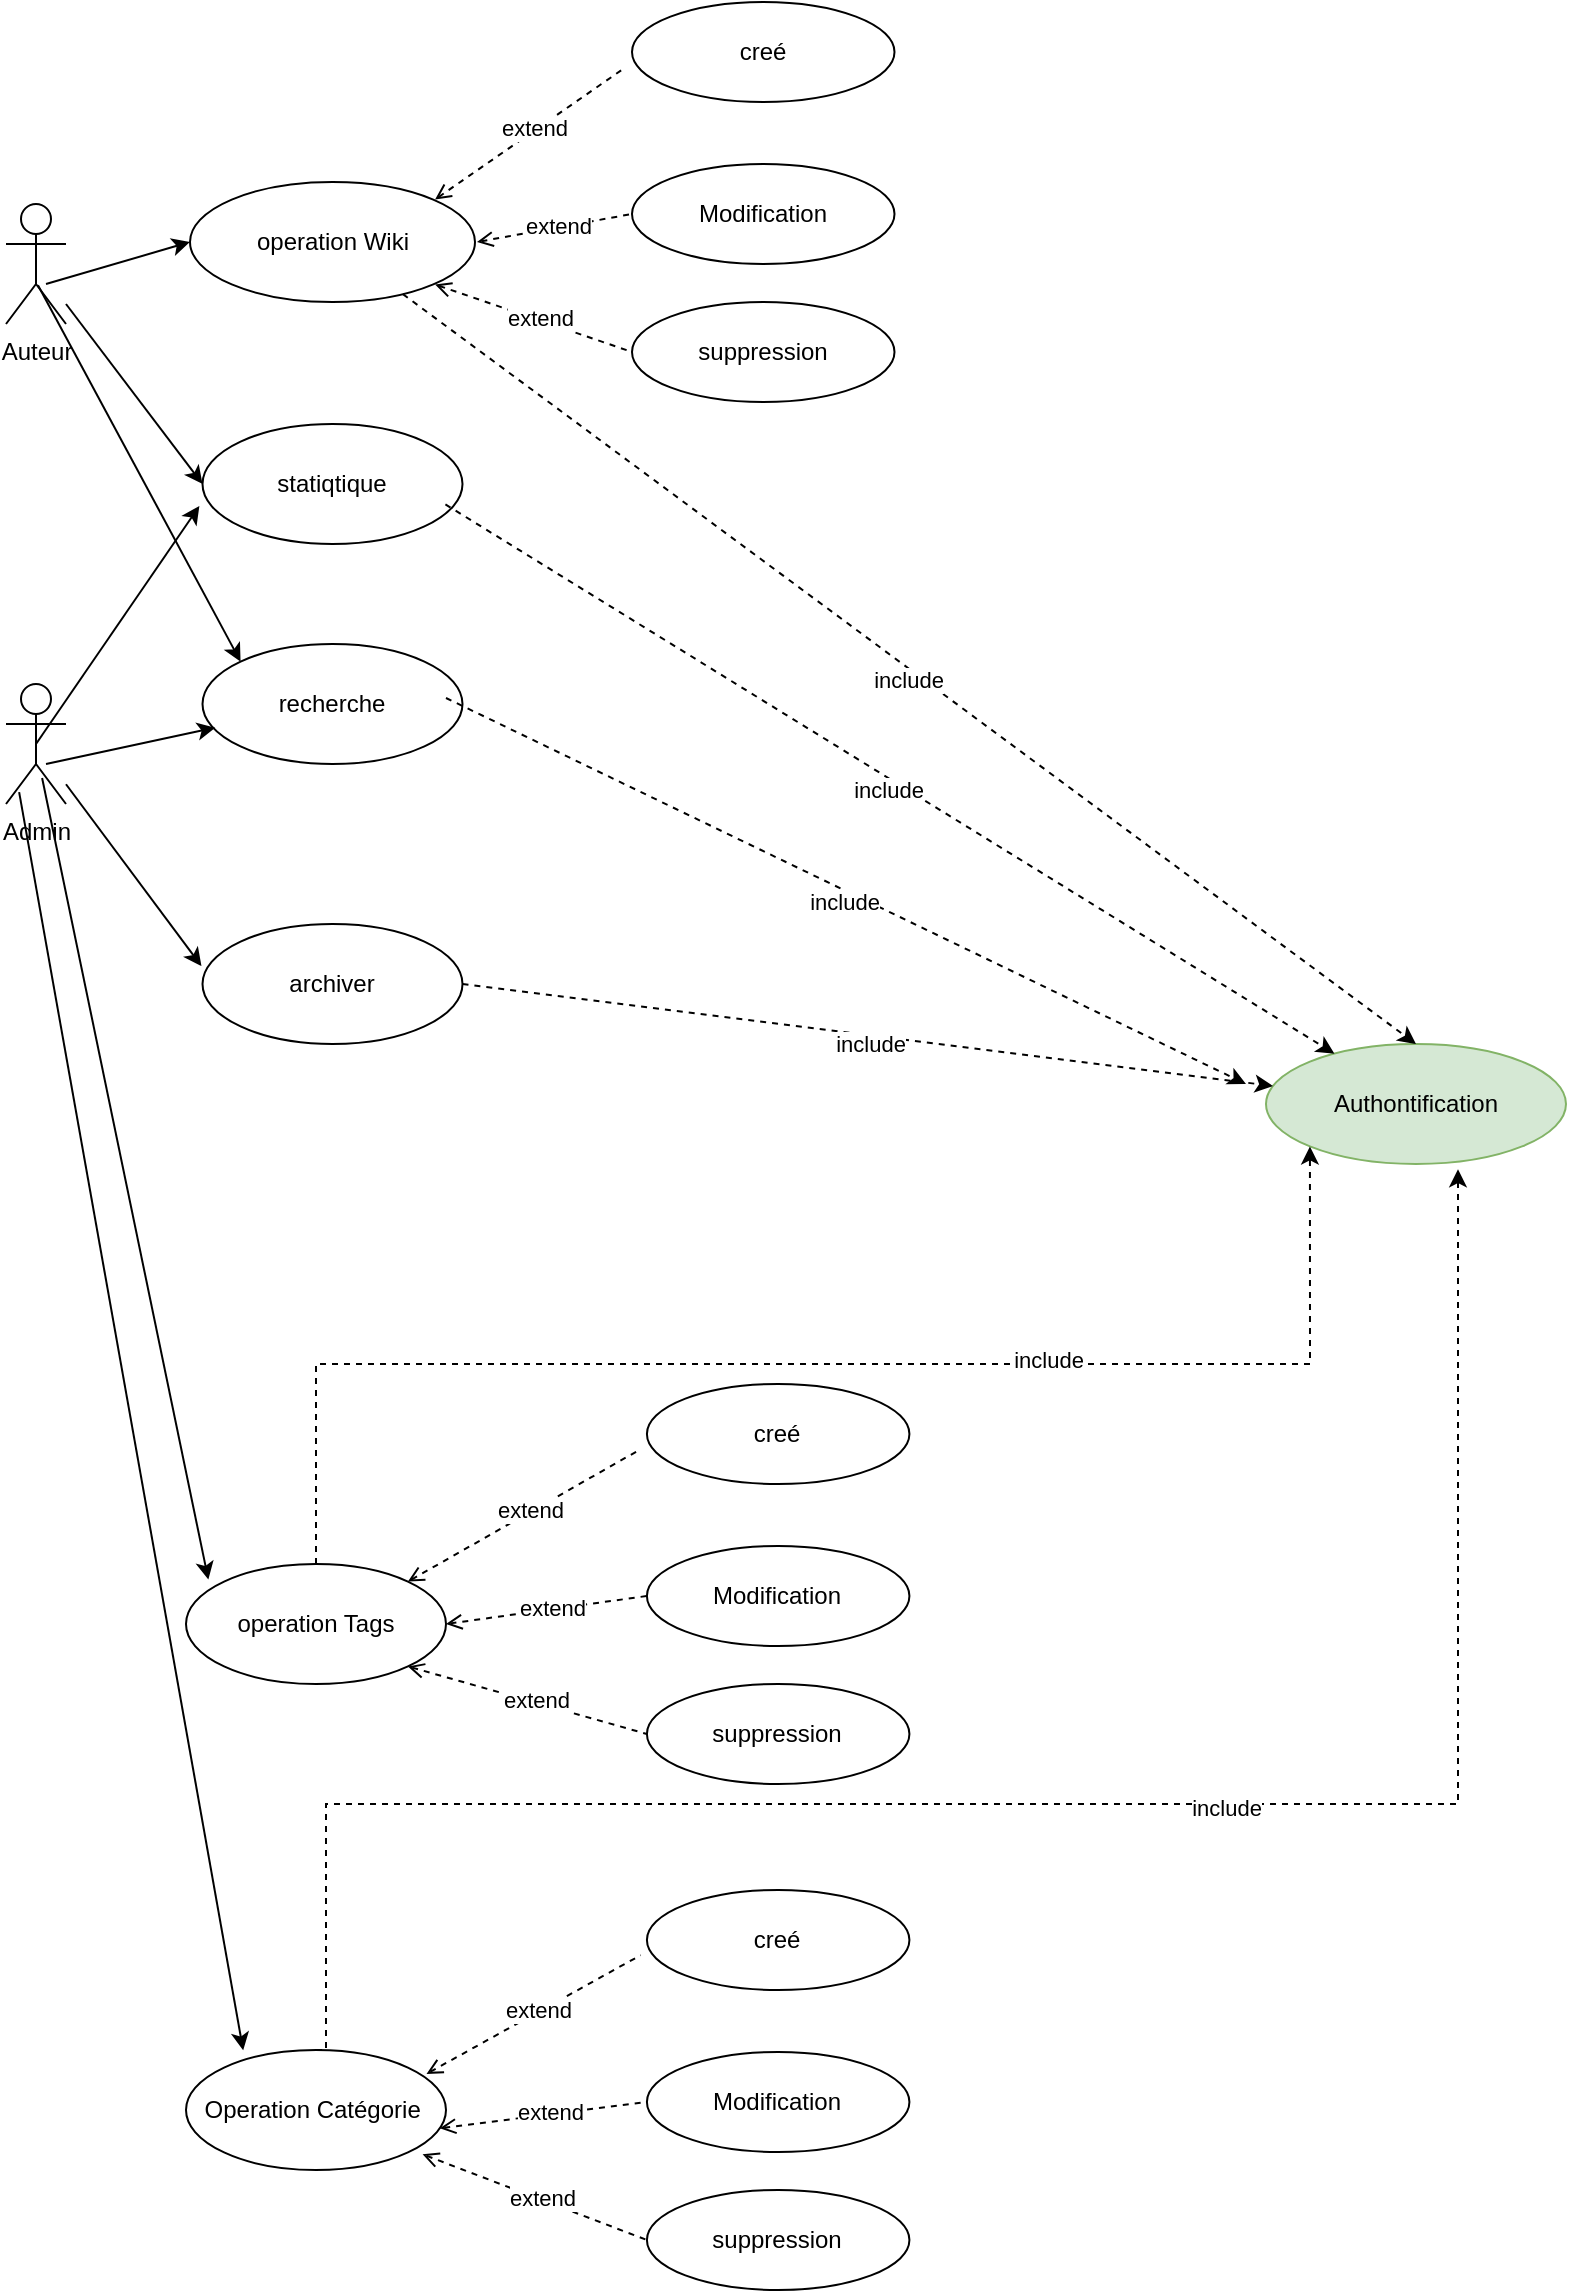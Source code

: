 <mxfile version="22.1.17" type="device">
  <diagram id="C5RBs43oDa-KdzZeNtuy" name="Page-1">
    <mxGraphModel dx="1615" dy="888" grid="1" gridSize="10" guides="1" tooltips="1" connect="1" arrows="1" fold="1" page="1" pageScale="1" pageWidth="827" pageHeight="1169" math="0" shadow="0">
      <root>
        <mxCell id="WIyWlLk6GJQsqaUBKTNV-0" />
        <mxCell id="WIyWlLk6GJQsqaUBKTNV-1" parent="WIyWlLk6GJQsqaUBKTNV-0" />
        <mxCell id="7qGKscGNT5ev0cK7DHyf-0" value="Auteur&lt;br&gt;" style="shape=umlActor;verticalLabelPosition=bottom;verticalAlign=top;html=1;" vertex="1" parent="WIyWlLk6GJQsqaUBKTNV-1">
          <mxGeometry x="30" y="110" width="30" height="60" as="geometry" />
        </mxCell>
        <mxCell id="7qGKscGNT5ev0cK7DHyf-1" value="Admin" style="shape=umlActor;verticalLabelPosition=bottom;verticalAlign=top;html=1;" vertex="1" parent="WIyWlLk6GJQsqaUBKTNV-1">
          <mxGeometry x="30" y="350" width="30" height="60" as="geometry" />
        </mxCell>
        <mxCell id="7qGKscGNT5ev0cK7DHyf-2" value="Authontification" style="ellipse;whiteSpace=wrap;html=1;fillColor=#d5e8d4;strokeColor=#82b366;" vertex="1" parent="WIyWlLk6GJQsqaUBKTNV-1">
          <mxGeometry x="660" y="530" width="150" height="60" as="geometry" />
        </mxCell>
        <mxCell id="7qGKscGNT5ev0cK7DHyf-6" value="operation Wiki" style="ellipse;whiteSpace=wrap;html=1;" vertex="1" parent="WIyWlLk6GJQsqaUBKTNV-1">
          <mxGeometry x="122" y="99" width="142.5" height="60" as="geometry" />
        </mxCell>
        <mxCell id="7qGKscGNT5ev0cK7DHyf-7" value="creé" style="ellipse;whiteSpace=wrap;html=1;" vertex="1" parent="WIyWlLk6GJQsqaUBKTNV-1">
          <mxGeometry x="343" y="9" width="131.25" height="50" as="geometry" />
        </mxCell>
        <mxCell id="7qGKscGNT5ev0cK7DHyf-8" value="Modification" style="ellipse;whiteSpace=wrap;html=1;" vertex="1" parent="WIyWlLk6GJQsqaUBKTNV-1">
          <mxGeometry x="343" y="90" width="131.25" height="50" as="geometry" />
        </mxCell>
        <mxCell id="7qGKscGNT5ev0cK7DHyf-9" value="suppression" style="ellipse;whiteSpace=wrap;html=1;" vertex="1" parent="WIyWlLk6GJQsqaUBKTNV-1">
          <mxGeometry x="343" y="159" width="131.25" height="50" as="geometry" />
        </mxCell>
        <mxCell id="7qGKscGNT5ev0cK7DHyf-14" style="rounded=0;orthogonalLoop=1;jettySize=auto;html=1;entryX=0;entryY=0.5;entryDx=0;entryDy=0;entryPerimeter=0;" edge="1" parent="WIyWlLk6GJQsqaUBKTNV-1" target="7qGKscGNT5ev0cK7DHyf-6">
          <mxGeometry relative="1" as="geometry">
            <mxPoint x="50" y="150" as="sourcePoint" />
          </mxGeometry>
        </mxCell>
        <mxCell id="7qGKscGNT5ev0cK7DHyf-15" value="" style="endArrow=none;html=1;rounded=0;exitX=1;exitY=0;exitDx=0;exitDy=0;entryX=-0.024;entryY=0.652;entryDx=0;entryDy=0;entryPerimeter=0;dashed=1;startArrow=open;startFill=0;endFill=0;" edge="1" parent="WIyWlLk6GJQsqaUBKTNV-1" target="7qGKscGNT5ev0cK7DHyf-7">
          <mxGeometry width="50" height="50" relative="1" as="geometry">
            <mxPoint x="244.543" y="107.75" as="sourcePoint" />
            <mxPoint x="375.5" y="39" as="targetPoint" />
          </mxGeometry>
        </mxCell>
        <mxCell id="7qGKscGNT5ev0cK7DHyf-16" value="extend" style="edgeLabel;html=1;align=center;verticalAlign=middle;resizable=0;points=[];" vertex="1" connectable="0" parent="7qGKscGNT5ev0cK7DHyf-15">
          <mxGeometry x="0.054" y="1" relative="1" as="geometry">
            <mxPoint as="offset" />
          </mxGeometry>
        </mxCell>
        <mxCell id="7qGKscGNT5ev0cK7DHyf-17" value="" style="endArrow=none;html=1;rounded=0;exitX=1;exitY=1;exitDx=0;exitDy=0;entryX=0;entryY=0.5;entryDx=0;entryDy=0;dashed=1;startArrow=open;startFill=0;endFill=0;" edge="1" parent="WIyWlLk6GJQsqaUBKTNV-1" target="7qGKscGNT5ev0cK7DHyf-9">
          <mxGeometry width="50" height="50" relative="1" as="geometry">
            <mxPoint x="244.543" y="150.25" as="sourcePoint" />
            <mxPoint x="393" y="199" as="targetPoint" />
          </mxGeometry>
        </mxCell>
        <mxCell id="7qGKscGNT5ev0cK7DHyf-18" value="extend" style="edgeLabel;html=1;align=center;verticalAlign=middle;resizable=0;points=[];" vertex="1" connectable="0" parent="7qGKscGNT5ev0cK7DHyf-17">
          <mxGeometry x="0.054" y="1" relative="1" as="geometry">
            <mxPoint as="offset" />
          </mxGeometry>
        </mxCell>
        <mxCell id="7qGKscGNT5ev0cK7DHyf-19" value="" style="endArrow=none;html=1;rounded=0;exitX=1;exitY=0.5;exitDx=0;exitDy=0;entryX=0;entryY=0.5;entryDx=0;entryDy=0;dashed=1;startArrow=open;startFill=0;endFill=0;" edge="1" parent="WIyWlLk6GJQsqaUBKTNV-1" target="7qGKscGNT5ev0cK7DHyf-8">
          <mxGeometry width="50" height="50" relative="1" as="geometry">
            <mxPoint x="265.5" y="129" as="sourcePoint" />
            <mxPoint x="410.5" y="79" as="targetPoint" />
          </mxGeometry>
        </mxCell>
        <mxCell id="7qGKscGNT5ev0cK7DHyf-20" value="extend" style="edgeLabel;html=1;align=center;verticalAlign=middle;resizable=0;points=[];" vertex="1" connectable="0" parent="7qGKscGNT5ev0cK7DHyf-19">
          <mxGeometry x="0.054" y="1" relative="1" as="geometry">
            <mxPoint as="offset" />
          </mxGeometry>
        </mxCell>
        <mxCell id="7qGKscGNT5ev0cK7DHyf-21" value="recherche&lt;br&gt;" style="ellipse;whiteSpace=wrap;html=1;" vertex="1" parent="WIyWlLk6GJQsqaUBKTNV-1">
          <mxGeometry x="128.25" y="330" width="130" height="60" as="geometry" />
        </mxCell>
        <mxCell id="7qGKscGNT5ev0cK7DHyf-22" value="" style="endArrow=classic;html=1;rounded=0;exitX=0.533;exitY=0.677;exitDx=0;exitDy=0;exitPerimeter=0;entryX=0;entryY=0;entryDx=0;entryDy=0;" edge="1" parent="WIyWlLk6GJQsqaUBKTNV-1" source="7qGKscGNT5ev0cK7DHyf-0" target="7qGKscGNT5ev0cK7DHyf-21">
          <mxGeometry width="50" height="50" relative="1" as="geometry">
            <mxPoint x="200" y="240" as="sourcePoint" />
            <mxPoint x="120" y="210" as="targetPoint" />
          </mxGeometry>
        </mxCell>
        <mxCell id="7qGKscGNT5ev0cK7DHyf-23" value="statiqtique" style="ellipse;whiteSpace=wrap;html=1;" vertex="1" parent="WIyWlLk6GJQsqaUBKTNV-1">
          <mxGeometry x="128.25" y="220" width="130" height="60" as="geometry" />
        </mxCell>
        <mxCell id="7qGKscGNT5ev0cK7DHyf-24" value="" style="endArrow=classic;html=1;rounded=0;entryX=0;entryY=0.5;entryDx=0;entryDy=0;" edge="1" parent="WIyWlLk6GJQsqaUBKTNV-1" target="7qGKscGNT5ev0cK7DHyf-23">
          <mxGeometry width="50" height="50" relative="1" as="geometry">
            <mxPoint x="60" y="160" as="sourcePoint" />
            <mxPoint x="90" y="250" as="targetPoint" />
          </mxGeometry>
        </mxCell>
        <mxCell id="7qGKscGNT5ev0cK7DHyf-25" value="" style="endArrow=classic;html=1;rounded=0;exitX=0.5;exitY=0.5;exitDx=0;exitDy=0;exitPerimeter=0;entryX=-0.012;entryY=0.683;entryDx=0;entryDy=0;entryPerimeter=0;" edge="1" parent="WIyWlLk6GJQsqaUBKTNV-1" source="7qGKscGNT5ev0cK7DHyf-1" target="7qGKscGNT5ev0cK7DHyf-23">
          <mxGeometry width="50" height="50" relative="1" as="geometry">
            <mxPoint x="390" y="400" as="sourcePoint" />
            <mxPoint x="440" y="350" as="targetPoint" />
          </mxGeometry>
        </mxCell>
        <mxCell id="7qGKscGNT5ev0cK7DHyf-27" value="" style="endArrow=classic;html=1;rounded=0;entryX=0.049;entryY=0.697;entryDx=0;entryDy=0;entryPerimeter=0;exitX=0.667;exitY=0.667;exitDx=0;exitDy=0;exitPerimeter=0;" edge="1" parent="WIyWlLk6GJQsqaUBKTNV-1" source="7qGKscGNT5ev0cK7DHyf-1" target="7qGKscGNT5ev0cK7DHyf-21">
          <mxGeometry width="50" height="50" relative="1" as="geometry">
            <mxPoint x="80" y="420" as="sourcePoint" />
            <mxPoint x="130" y="370" as="targetPoint" />
          </mxGeometry>
        </mxCell>
        <mxCell id="7qGKscGNT5ev0cK7DHyf-65" style="rounded=0;orthogonalLoop=1;jettySize=auto;html=1;exitX=1;exitY=0.5;exitDx=0;exitDy=0;dashed=1;" edge="1" parent="WIyWlLk6GJQsqaUBKTNV-1" source="7qGKscGNT5ev0cK7DHyf-28" target="7qGKscGNT5ev0cK7DHyf-2">
          <mxGeometry relative="1" as="geometry" />
        </mxCell>
        <mxCell id="7qGKscGNT5ev0cK7DHyf-66" value="include" style="edgeLabel;html=1;align=center;verticalAlign=middle;resizable=0;points=[];" vertex="1" connectable="0" parent="7qGKscGNT5ev0cK7DHyf-65">
          <mxGeometry x="0.009" y="-4" relative="1" as="geometry">
            <mxPoint as="offset" />
          </mxGeometry>
        </mxCell>
        <mxCell id="7qGKscGNT5ev0cK7DHyf-28" value="archiver&lt;br&gt;" style="ellipse;whiteSpace=wrap;html=1;" vertex="1" parent="WIyWlLk6GJQsqaUBKTNV-1">
          <mxGeometry x="128.25" y="470" width="130" height="60" as="geometry" />
        </mxCell>
        <mxCell id="7qGKscGNT5ev0cK7DHyf-67" style="edgeStyle=orthogonalEdgeStyle;rounded=0;orthogonalLoop=1;jettySize=auto;html=1;exitX=0.5;exitY=0;exitDx=0;exitDy=0;entryX=0;entryY=1;entryDx=0;entryDy=0;dashed=1;" edge="1" parent="WIyWlLk6GJQsqaUBKTNV-1" source="7qGKscGNT5ev0cK7DHyf-29" target="7qGKscGNT5ev0cK7DHyf-2">
          <mxGeometry relative="1" as="geometry" />
        </mxCell>
        <mxCell id="7qGKscGNT5ev0cK7DHyf-69" value="include" style="edgeLabel;html=1;align=center;verticalAlign=middle;resizable=0;points=[];" vertex="1" connectable="0" parent="7qGKscGNT5ev0cK7DHyf-67">
          <mxGeometry x="0.319" y="2" relative="1" as="geometry">
            <mxPoint as="offset" />
          </mxGeometry>
        </mxCell>
        <mxCell id="7qGKscGNT5ev0cK7DHyf-29" value="operation Tags" style="ellipse;whiteSpace=wrap;html=1;" vertex="1" parent="WIyWlLk6GJQsqaUBKTNV-1">
          <mxGeometry x="120" y="790" width="130" height="60" as="geometry" />
        </mxCell>
        <mxCell id="7qGKscGNT5ev0cK7DHyf-30" value="Operation Catégorie&amp;nbsp;&lt;br&gt;" style="ellipse;whiteSpace=wrap;html=1;" vertex="1" parent="WIyWlLk6GJQsqaUBKTNV-1">
          <mxGeometry x="120" y="1033" width="130" height="60" as="geometry" />
        </mxCell>
        <mxCell id="7qGKscGNT5ev0cK7DHyf-31" value="creé" style="ellipse;whiteSpace=wrap;html=1;" vertex="1" parent="WIyWlLk6GJQsqaUBKTNV-1">
          <mxGeometry x="350.46" y="700" width="131.25" height="50" as="geometry" />
        </mxCell>
        <mxCell id="7qGKscGNT5ev0cK7DHyf-32" value="Modification" style="ellipse;whiteSpace=wrap;html=1;" vertex="1" parent="WIyWlLk6GJQsqaUBKTNV-1">
          <mxGeometry x="350.46" y="781" width="131.25" height="50" as="geometry" />
        </mxCell>
        <mxCell id="7qGKscGNT5ev0cK7DHyf-33" value="suppression" style="ellipse;whiteSpace=wrap;html=1;" vertex="1" parent="WIyWlLk6GJQsqaUBKTNV-1">
          <mxGeometry x="350.46" y="850" width="131.25" height="50" as="geometry" />
        </mxCell>
        <mxCell id="7qGKscGNT5ev0cK7DHyf-34" value="" style="endArrow=none;html=1;rounded=0;exitX=1;exitY=0;exitDx=0;exitDy=0;entryX=-0.024;entryY=0.652;entryDx=0;entryDy=0;entryPerimeter=0;dashed=1;startArrow=open;startFill=0;endFill=0;" edge="1" target="7qGKscGNT5ev0cK7DHyf-31" parent="WIyWlLk6GJQsqaUBKTNV-1" source="7qGKscGNT5ev0cK7DHyf-29">
          <mxGeometry width="50" height="50" relative="1" as="geometry">
            <mxPoint x="252.003" y="798.75" as="sourcePoint" />
            <mxPoint x="382.96" y="730" as="targetPoint" />
          </mxGeometry>
        </mxCell>
        <mxCell id="7qGKscGNT5ev0cK7DHyf-35" value="extend" style="edgeLabel;html=1;align=center;verticalAlign=middle;resizable=0;points=[];" vertex="1" connectable="0" parent="7qGKscGNT5ev0cK7DHyf-34">
          <mxGeometry x="0.054" y="1" relative="1" as="geometry">
            <mxPoint as="offset" />
          </mxGeometry>
        </mxCell>
        <mxCell id="7qGKscGNT5ev0cK7DHyf-36" value="" style="endArrow=none;html=1;rounded=0;exitX=1;exitY=1;exitDx=0;exitDy=0;entryX=0;entryY=0.5;entryDx=0;entryDy=0;dashed=1;startArrow=open;startFill=0;endFill=0;" edge="1" target="7qGKscGNT5ev0cK7DHyf-33" parent="WIyWlLk6GJQsqaUBKTNV-1" source="7qGKscGNT5ev0cK7DHyf-29">
          <mxGeometry width="50" height="50" relative="1" as="geometry">
            <mxPoint x="252.003" y="841.25" as="sourcePoint" />
            <mxPoint x="400.46" y="890" as="targetPoint" />
          </mxGeometry>
        </mxCell>
        <mxCell id="7qGKscGNT5ev0cK7DHyf-37" value="extend" style="edgeLabel;html=1;align=center;verticalAlign=middle;resizable=0;points=[];" vertex="1" connectable="0" parent="7qGKscGNT5ev0cK7DHyf-36">
          <mxGeometry x="0.054" y="1" relative="1" as="geometry">
            <mxPoint as="offset" />
          </mxGeometry>
        </mxCell>
        <mxCell id="7qGKscGNT5ev0cK7DHyf-38" value="" style="endArrow=none;html=1;rounded=0;exitX=1;exitY=0.5;exitDx=0;exitDy=0;entryX=0;entryY=0.5;entryDx=0;entryDy=0;dashed=1;startArrow=open;startFill=0;endFill=0;" edge="1" target="7qGKscGNT5ev0cK7DHyf-32" parent="WIyWlLk6GJQsqaUBKTNV-1" source="7qGKscGNT5ev0cK7DHyf-29">
          <mxGeometry width="50" height="50" relative="1" as="geometry">
            <mxPoint x="272.96" y="820" as="sourcePoint" />
            <mxPoint x="417.96" y="770" as="targetPoint" />
          </mxGeometry>
        </mxCell>
        <mxCell id="7qGKscGNT5ev0cK7DHyf-39" value="extend" style="edgeLabel;html=1;align=center;verticalAlign=middle;resizable=0;points=[];" vertex="1" connectable="0" parent="7qGKscGNT5ev0cK7DHyf-38">
          <mxGeometry x="0.054" y="1" relative="1" as="geometry">
            <mxPoint as="offset" />
          </mxGeometry>
        </mxCell>
        <mxCell id="7qGKscGNT5ev0cK7DHyf-45" value="creé" style="ellipse;whiteSpace=wrap;html=1;" vertex="1" parent="WIyWlLk6GJQsqaUBKTNV-1">
          <mxGeometry x="350.46" y="953" width="131.25" height="50" as="geometry" />
        </mxCell>
        <mxCell id="7qGKscGNT5ev0cK7DHyf-46" value="Modification" style="ellipse;whiteSpace=wrap;html=1;" vertex="1" parent="WIyWlLk6GJQsqaUBKTNV-1">
          <mxGeometry x="350.46" y="1034" width="131.25" height="50" as="geometry" />
        </mxCell>
        <mxCell id="7qGKscGNT5ev0cK7DHyf-47" value="suppression" style="ellipse;whiteSpace=wrap;html=1;" vertex="1" parent="WIyWlLk6GJQsqaUBKTNV-1">
          <mxGeometry x="350.46" y="1103" width="131.25" height="50" as="geometry" />
        </mxCell>
        <mxCell id="7qGKscGNT5ev0cK7DHyf-48" value="" style="endArrow=none;html=1;rounded=0;exitX=0.925;exitY=0.199;exitDx=0;exitDy=0;entryX=-0.024;entryY=0.652;entryDx=0;entryDy=0;entryPerimeter=0;dashed=1;startArrow=open;startFill=0;endFill=0;exitPerimeter=0;" edge="1" target="7qGKscGNT5ev0cK7DHyf-45" parent="WIyWlLk6GJQsqaUBKTNV-1" source="7qGKscGNT5ev0cK7DHyf-30">
          <mxGeometry width="50" height="50" relative="1" as="geometry">
            <mxPoint x="252.003" y="1051.75" as="sourcePoint" />
            <mxPoint x="382.96" y="983" as="targetPoint" />
          </mxGeometry>
        </mxCell>
        <mxCell id="7qGKscGNT5ev0cK7DHyf-49" value="extend" style="edgeLabel;html=1;align=center;verticalAlign=middle;resizable=0;points=[];" vertex="1" connectable="0" parent="7qGKscGNT5ev0cK7DHyf-48">
          <mxGeometry x="0.054" y="1" relative="1" as="geometry">
            <mxPoint as="offset" />
          </mxGeometry>
        </mxCell>
        <mxCell id="7qGKscGNT5ev0cK7DHyf-50" value="" style="endArrow=none;html=1;rounded=0;exitX=0.91;exitY=0.869;exitDx=0;exitDy=0;entryX=0;entryY=0.5;entryDx=0;entryDy=0;dashed=1;startArrow=open;startFill=0;endFill=0;exitPerimeter=0;" edge="1" target="7qGKscGNT5ev0cK7DHyf-47" parent="WIyWlLk6GJQsqaUBKTNV-1" source="7qGKscGNT5ev0cK7DHyf-30">
          <mxGeometry width="50" height="50" relative="1" as="geometry">
            <mxPoint x="252.003" y="1094.25" as="sourcePoint" />
            <mxPoint x="400.46" y="1143" as="targetPoint" />
          </mxGeometry>
        </mxCell>
        <mxCell id="7qGKscGNT5ev0cK7DHyf-51" value="extend" style="edgeLabel;html=1;align=center;verticalAlign=middle;resizable=0;points=[];" vertex="1" connectable="0" parent="7qGKscGNT5ev0cK7DHyf-50">
          <mxGeometry x="0.054" y="1" relative="1" as="geometry">
            <mxPoint as="offset" />
          </mxGeometry>
        </mxCell>
        <mxCell id="7qGKscGNT5ev0cK7DHyf-52" value="" style="endArrow=none;html=1;rounded=0;exitX=0.976;exitY=0.652;exitDx=0;exitDy=0;entryX=0;entryY=0.5;entryDx=0;entryDy=0;dashed=1;startArrow=open;startFill=0;endFill=0;exitPerimeter=0;" edge="1" target="7qGKscGNT5ev0cK7DHyf-46" parent="WIyWlLk6GJQsqaUBKTNV-1" source="7qGKscGNT5ev0cK7DHyf-30">
          <mxGeometry width="50" height="50" relative="1" as="geometry">
            <mxPoint x="272.96" y="1073" as="sourcePoint" />
            <mxPoint x="417.96" y="1023" as="targetPoint" />
          </mxGeometry>
        </mxCell>
        <mxCell id="7qGKscGNT5ev0cK7DHyf-53" value="extend" style="edgeLabel;html=1;align=center;verticalAlign=middle;resizable=0;points=[];" vertex="1" connectable="0" parent="7qGKscGNT5ev0cK7DHyf-52">
          <mxGeometry x="0.054" y="1" relative="1" as="geometry">
            <mxPoint as="offset" />
          </mxGeometry>
        </mxCell>
        <mxCell id="7qGKscGNT5ev0cK7DHyf-54" value="" style="endArrow=classic;html=1;rounded=0;entryX=-0.004;entryY=0.351;entryDx=0;entryDy=0;entryPerimeter=0;" edge="1" parent="WIyWlLk6GJQsqaUBKTNV-1" source="7qGKscGNT5ev0cK7DHyf-1" target="7qGKscGNT5ev0cK7DHyf-28">
          <mxGeometry width="50" height="50" relative="1" as="geometry">
            <mxPoint x="60" y="490" as="sourcePoint" />
            <mxPoint x="110" y="440" as="targetPoint" />
          </mxGeometry>
        </mxCell>
        <mxCell id="7qGKscGNT5ev0cK7DHyf-55" value="" style="endArrow=classic;html=1;rounded=0;exitX=0.602;exitY=0.783;exitDx=0;exitDy=0;exitPerimeter=0;entryX=0.086;entryY=0.13;entryDx=0;entryDy=0;entryPerimeter=0;" edge="1" parent="WIyWlLk6GJQsqaUBKTNV-1" source="7qGKscGNT5ev0cK7DHyf-1" target="7qGKscGNT5ev0cK7DHyf-29">
          <mxGeometry width="50" height="50" relative="1" as="geometry">
            <mxPoint x="70" y="560" as="sourcePoint" />
            <mxPoint x="120" y="510" as="targetPoint" />
          </mxGeometry>
        </mxCell>
        <mxCell id="7qGKscGNT5ev0cK7DHyf-56" value="" style="endArrow=classic;html=1;rounded=0;exitX=0.219;exitY=0.901;exitDx=0;exitDy=0;exitPerimeter=0;entryX=0.22;entryY=0.003;entryDx=0;entryDy=0;entryPerimeter=0;" edge="1" parent="WIyWlLk6GJQsqaUBKTNV-1" source="7qGKscGNT5ev0cK7DHyf-1" target="7qGKscGNT5ev0cK7DHyf-30">
          <mxGeometry width="50" height="50" relative="1" as="geometry">
            <mxPoint x="70" y="621" as="sourcePoint" />
            <mxPoint x="120" y="571" as="targetPoint" />
          </mxGeometry>
        </mxCell>
        <mxCell id="7qGKscGNT5ev0cK7DHyf-58" value="" style="endArrow=classic;html=1;rounded=0;entryX=0.5;entryY=0;entryDx=0;entryDy=0;dashed=1;" edge="1" parent="WIyWlLk6GJQsqaUBKTNV-1" source="7qGKscGNT5ev0cK7DHyf-6" target="7qGKscGNT5ev0cK7DHyf-2">
          <mxGeometry width="50" height="50" relative="1" as="geometry">
            <mxPoint x="580" y="635" as="sourcePoint" />
            <mxPoint x="630" y="585" as="targetPoint" />
          </mxGeometry>
        </mxCell>
        <mxCell id="7qGKscGNT5ev0cK7DHyf-59" value="include" style="edgeLabel;html=1;align=center;verticalAlign=middle;resizable=0;points=[];" vertex="1" connectable="0" parent="7qGKscGNT5ev0cK7DHyf-58">
          <mxGeometry x="0.004" y="-4" relative="1" as="geometry">
            <mxPoint y="1" as="offset" />
          </mxGeometry>
        </mxCell>
        <mxCell id="7qGKscGNT5ev0cK7DHyf-60" value="" style="endArrow=classic;html=1;rounded=0;dashed=1;" edge="1" parent="WIyWlLk6GJQsqaUBKTNV-1" target="7qGKscGNT5ev0cK7DHyf-2">
          <mxGeometry width="50" height="50" relative="1" as="geometry">
            <mxPoint x="249.71" y="260.2" as="sourcePoint" />
            <mxPoint x="706.71" y="643.2" as="targetPoint" />
          </mxGeometry>
        </mxCell>
        <mxCell id="7qGKscGNT5ev0cK7DHyf-61" value="include" style="edgeLabel;html=1;align=center;verticalAlign=middle;resizable=0;points=[];" vertex="1" connectable="0" parent="7qGKscGNT5ev0cK7DHyf-60">
          <mxGeometry x="0.004" y="-4" relative="1" as="geometry">
            <mxPoint y="1" as="offset" />
          </mxGeometry>
        </mxCell>
        <mxCell id="7qGKscGNT5ev0cK7DHyf-62" value="" style="endArrow=classic;html=1;rounded=0;dashed=1;" edge="1" parent="WIyWlLk6GJQsqaUBKTNV-1">
          <mxGeometry width="50" height="50" relative="1" as="geometry">
            <mxPoint x="250" y="357" as="sourcePoint" />
            <mxPoint x="650" y="550" as="targetPoint" />
          </mxGeometry>
        </mxCell>
        <mxCell id="7qGKscGNT5ev0cK7DHyf-63" value="include" style="edgeLabel;html=1;align=center;verticalAlign=middle;resizable=0;points=[];" vertex="1" connectable="0" parent="7qGKscGNT5ev0cK7DHyf-62">
          <mxGeometry x="0.004" y="-4" relative="1" as="geometry">
            <mxPoint y="1" as="offset" />
          </mxGeometry>
        </mxCell>
        <mxCell id="7qGKscGNT5ev0cK7DHyf-68" style="edgeStyle=orthogonalEdgeStyle;rounded=0;orthogonalLoop=1;jettySize=auto;html=1;exitX=0.5;exitY=0;exitDx=0;exitDy=0;entryX=0.64;entryY=1.043;entryDx=0;entryDy=0;entryPerimeter=0;dashed=1;" edge="1" parent="WIyWlLk6GJQsqaUBKTNV-1" source="7qGKscGNT5ev0cK7DHyf-30" target="7qGKscGNT5ev0cK7DHyf-2">
          <mxGeometry relative="1" as="geometry">
            <Array as="points">
              <mxPoint x="190" y="1033" />
              <mxPoint x="190" y="910" />
              <mxPoint x="756" y="910" />
            </Array>
          </mxGeometry>
        </mxCell>
        <mxCell id="7qGKscGNT5ev0cK7DHyf-70" value="include" style="edgeLabel;html=1;align=center;verticalAlign=middle;resizable=0;points=[];" vertex="1" connectable="0" parent="7qGKscGNT5ev0cK7DHyf-68">
          <mxGeometry x="0.141" y="-2" relative="1" as="geometry">
            <mxPoint x="1" as="offset" />
          </mxGeometry>
        </mxCell>
      </root>
    </mxGraphModel>
  </diagram>
</mxfile>

